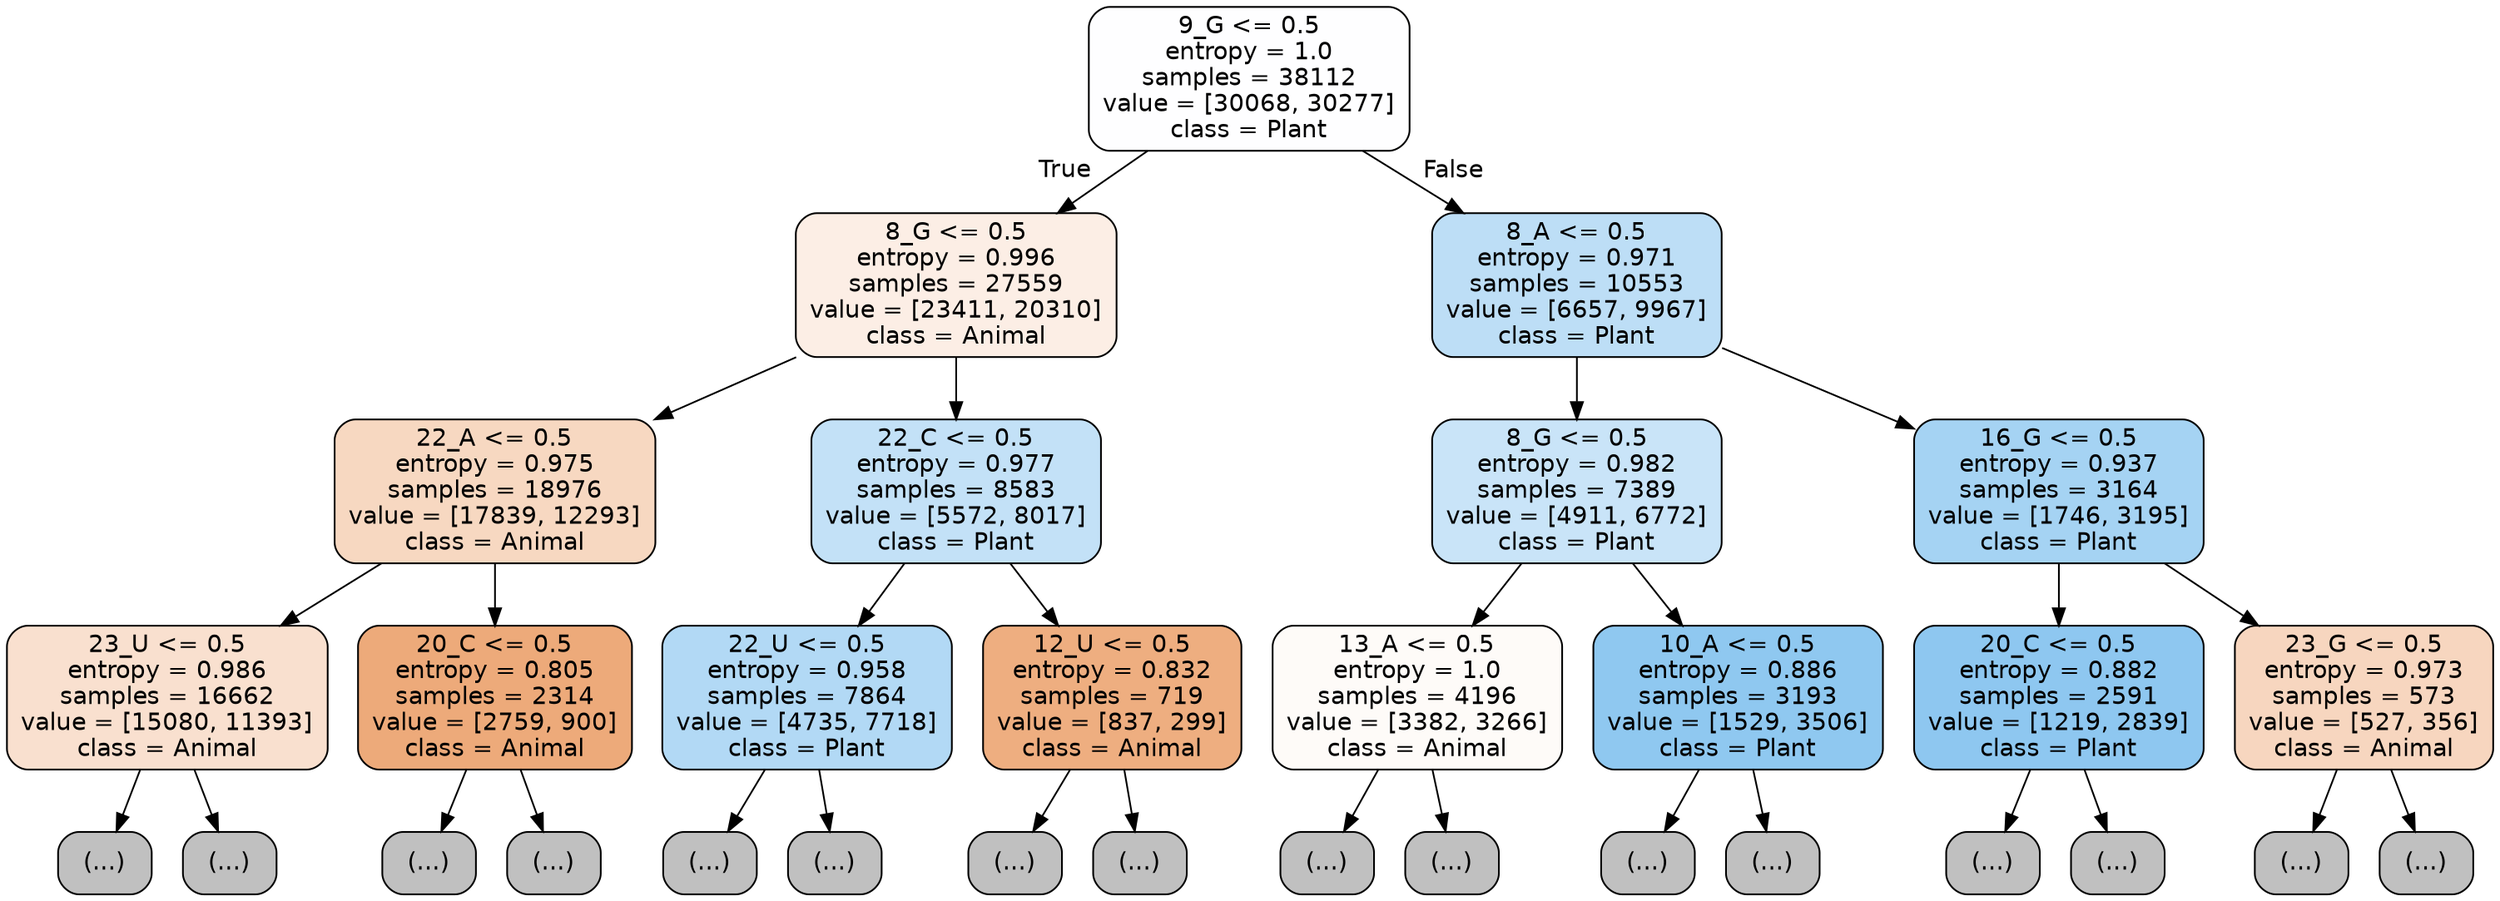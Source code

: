 digraph Tree {
node [shape=box, style="filled, rounded", color="black", fontname="helvetica"] ;
edge [fontname="helvetica"] ;
0 [label="9_G <= 0.5\nentropy = 1.0\nsamples = 38112\nvalue = [30068, 30277]\nclass = Plant", fillcolor="#fefeff"] ;
1 [label="8_G <= 0.5\nentropy = 0.996\nsamples = 27559\nvalue = [23411, 20310]\nclass = Animal", fillcolor="#fceee5"] ;
0 -> 1 [labeldistance=2.5, labelangle=45, headlabel="True"] ;
2 [label="22_A <= 0.5\nentropy = 0.975\nsamples = 18976\nvalue = [17839, 12293]\nclass = Animal", fillcolor="#f7d8c1"] ;
1 -> 2 ;
3 [label="23_U <= 0.5\nentropy = 0.986\nsamples = 16662\nvalue = [15080, 11393]\nclass = Animal", fillcolor="#f9e0cf"] ;
2 -> 3 ;
4 [label="(...)", fillcolor="#C0C0C0"] ;
3 -> 4 ;
7867 [label="(...)", fillcolor="#C0C0C0"] ;
3 -> 7867 ;
8184 [label="20_C <= 0.5\nentropy = 0.805\nsamples = 2314\nvalue = [2759, 900]\nclass = Animal", fillcolor="#edaa7a"] ;
2 -> 8184 ;
8185 [label="(...)", fillcolor="#C0C0C0"] ;
8184 -> 8185 ;
8972 [label="(...)", fillcolor="#C0C0C0"] ;
8184 -> 8972 ;
9195 [label="22_C <= 0.5\nentropy = 0.977\nsamples = 8583\nvalue = [5572, 8017]\nclass = Plant", fillcolor="#c3e1f7"] ;
1 -> 9195 ;
9196 [label="22_U <= 0.5\nentropy = 0.958\nsamples = 7864\nvalue = [4735, 7718]\nclass = Plant", fillcolor="#b2d9f5"] ;
9195 -> 9196 ;
9197 [label="(...)", fillcolor="#C0C0C0"] ;
9196 -> 9197 ;
11742 [label="(...)", fillcolor="#C0C0C0"] ;
9196 -> 11742 ;
12101 [label="12_U <= 0.5\nentropy = 0.832\nsamples = 719\nvalue = [837, 299]\nclass = Animal", fillcolor="#eeae80"] ;
9195 -> 12101 ;
12102 [label="(...)", fillcolor="#C0C0C0"] ;
12101 -> 12102 ;
12365 [label="(...)", fillcolor="#C0C0C0"] ;
12101 -> 12365 ;
12482 [label="8_A <= 0.5\nentropy = 0.971\nsamples = 10553\nvalue = [6657, 9967]\nclass = Plant", fillcolor="#bddef6"] ;
0 -> 12482 [labeldistance=2.5, labelangle=-45, headlabel="False"] ;
12483 [label="8_G <= 0.5\nentropy = 0.982\nsamples = 7389\nvalue = [4911, 6772]\nclass = Plant", fillcolor="#c9e4f8"] ;
12482 -> 12483 ;
12484 [label="13_A <= 0.5\nentropy = 1.0\nsamples = 4196\nvalue = [3382, 3266]\nclass = Animal", fillcolor="#fefbf8"] ;
12483 -> 12484 ;
12485 [label="(...)", fillcolor="#C0C0C0"] ;
12484 -> 12485 ;
14074 [label="(...)", fillcolor="#C0C0C0"] ;
12484 -> 14074 ;
14567 [label="10_A <= 0.5\nentropy = 0.886\nsamples = 3193\nvalue = [1529, 3506]\nclass = Plant", fillcolor="#8fc8f0"] ;
12483 -> 14567 ;
14568 [label="(...)", fillcolor="#C0C0C0"] ;
14567 -> 14568 ;
15385 [label="(...)", fillcolor="#C0C0C0"] ;
14567 -> 15385 ;
15774 [label="16_G <= 0.5\nentropy = 0.937\nsamples = 3164\nvalue = [1746, 3195]\nclass = Plant", fillcolor="#a5d3f3"] ;
12482 -> 15774 ;
15775 [label="20_C <= 0.5\nentropy = 0.882\nsamples = 2591\nvalue = [1219, 2839]\nclass = Plant", fillcolor="#8ec7f0"] ;
15774 -> 15775 ;
15776 [label="(...)", fillcolor="#C0C0C0"] ;
15775 -> 15776 ;
16435 [label="(...)", fillcolor="#C0C0C0"] ;
15775 -> 16435 ;
16602 [label="23_G <= 0.5\nentropy = 0.973\nsamples = 573\nvalue = [527, 356]\nclass = Animal", fillcolor="#f7d6bf"] ;
15774 -> 16602 ;
16603 [label="(...)", fillcolor="#C0C0C0"] ;
16602 -> 16603 ;
16944 [label="(...)", fillcolor="#C0C0C0"] ;
16602 -> 16944 ;
}